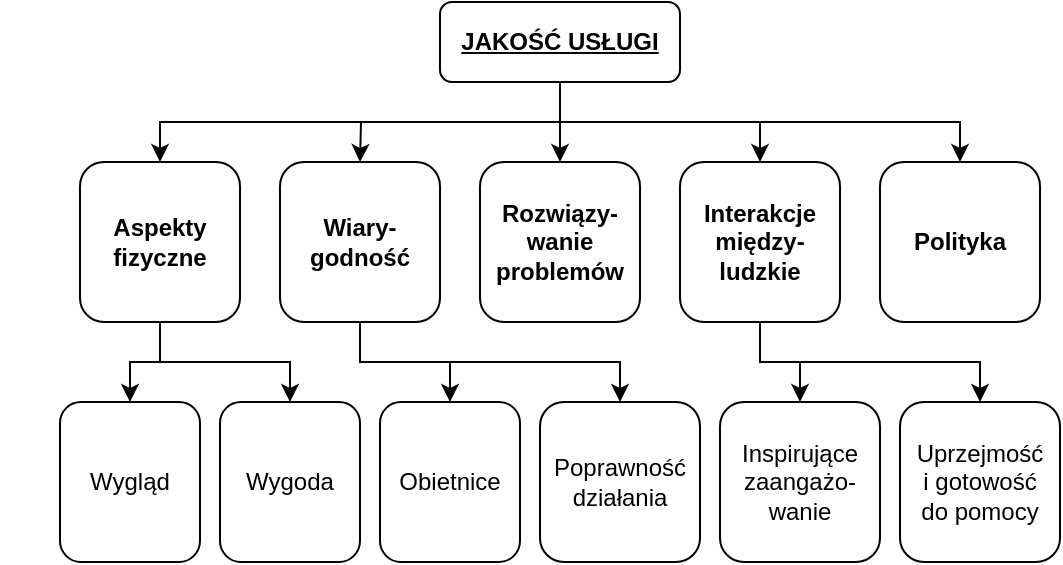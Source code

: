 <mxfile version="24.0.4" type="device">
  <diagram name="Strona-1" id="Sjl_9fCkeCsYZoZEE_z2">
    <mxGraphModel dx="1138" dy="711" grid="1" gridSize="10" guides="1" tooltips="1" connect="1" arrows="1" fold="1" page="1" pageScale="1" pageWidth="827" pageHeight="1169" math="0" shadow="0">
      <root>
        <mxCell id="0" />
        <mxCell id="1" parent="0" />
        <mxCell id="jl-1hNPgUvuF58t2oEqW-11" value="" style="edgeStyle=orthogonalEdgeStyle;rounded=0;orthogonalLoop=1;jettySize=auto;html=1;" edge="1" parent="1" source="jl-1hNPgUvuF58t2oEqW-1" target="jl-1hNPgUvuF58t2oEqW-5">
          <mxGeometry relative="1" as="geometry" />
        </mxCell>
        <mxCell id="jl-1hNPgUvuF58t2oEqW-12" style="edgeStyle=orthogonalEdgeStyle;rounded=0;orthogonalLoop=1;jettySize=auto;html=1;exitX=0.5;exitY=1;exitDx=0;exitDy=0;" edge="1" parent="1" source="jl-1hNPgUvuF58t2oEqW-1">
          <mxGeometry relative="1" as="geometry">
            <mxPoint x="280" y="200" as="targetPoint" />
          </mxGeometry>
        </mxCell>
        <mxCell id="jl-1hNPgUvuF58t2oEqW-13" style="edgeStyle=orthogonalEdgeStyle;rounded=0;orthogonalLoop=1;jettySize=auto;html=1;exitX=0.5;exitY=1;exitDx=0;exitDy=0;entryX=0.5;entryY=0;entryDx=0;entryDy=0;" edge="1" parent="1" source="jl-1hNPgUvuF58t2oEqW-1" target="jl-1hNPgUvuF58t2oEqW-2">
          <mxGeometry relative="1" as="geometry" />
        </mxCell>
        <mxCell id="jl-1hNPgUvuF58t2oEqW-14" style="edgeStyle=orthogonalEdgeStyle;rounded=0;orthogonalLoop=1;jettySize=auto;html=1;exitX=0.5;exitY=1;exitDx=0;exitDy=0;" edge="1" parent="1" source="jl-1hNPgUvuF58t2oEqW-1" target="jl-1hNPgUvuF58t2oEqW-6">
          <mxGeometry relative="1" as="geometry" />
        </mxCell>
        <mxCell id="jl-1hNPgUvuF58t2oEqW-15" style="edgeStyle=orthogonalEdgeStyle;rounded=0;orthogonalLoop=1;jettySize=auto;html=1;exitX=0.5;exitY=1;exitDx=0;exitDy=0;" edge="1" parent="1" source="jl-1hNPgUvuF58t2oEqW-1" target="jl-1hNPgUvuF58t2oEqW-8">
          <mxGeometry relative="1" as="geometry" />
        </mxCell>
        <mxCell id="jl-1hNPgUvuF58t2oEqW-1" value="&lt;u&gt;&lt;b&gt;JAKOŚĆ USŁUGI&lt;/b&gt;&lt;/u&gt;" style="rounded=1;whiteSpace=wrap;html=1;" vertex="1" parent="1">
          <mxGeometry x="320" y="120" width="120" height="40" as="geometry" />
        </mxCell>
        <mxCell id="jl-1hNPgUvuF58t2oEqW-9" value="" style="group" vertex="1" connectable="0" parent="1">
          <mxGeometry x="140" y="200" width="480" height="80" as="geometry" />
        </mxCell>
        <mxCell id="jl-1hNPgUvuF58t2oEqW-2" value="&lt;b style=&quot;&quot;&gt;Aspekty fizyczne&lt;/b&gt;" style="rounded=1;whiteSpace=wrap;html=1;" vertex="1" parent="jl-1hNPgUvuF58t2oEqW-9">
          <mxGeometry width="80" height="80" as="geometry" />
        </mxCell>
        <mxCell id="jl-1hNPgUvuF58t2oEqW-4" value="&lt;b style=&quot;&quot;&gt;Wiary-godność&lt;/b&gt;" style="rounded=1;whiteSpace=wrap;html=1;" vertex="1" parent="jl-1hNPgUvuF58t2oEqW-9">
          <mxGeometry x="100" width="80" height="80" as="geometry" />
        </mxCell>
        <mxCell id="jl-1hNPgUvuF58t2oEqW-5" value="&lt;b&gt;Rozwiązy-wanie problemów&lt;/b&gt;" style="rounded=1;whiteSpace=wrap;html=1;" vertex="1" parent="jl-1hNPgUvuF58t2oEqW-9">
          <mxGeometry x="200" width="80" height="80" as="geometry" />
        </mxCell>
        <mxCell id="jl-1hNPgUvuF58t2oEqW-6" value="&lt;b&gt;Interakcje&lt;br&gt;między-ludzkie&lt;/b&gt;" style="rounded=1;whiteSpace=wrap;html=1;" vertex="1" parent="jl-1hNPgUvuF58t2oEqW-9">
          <mxGeometry x="300" width="80" height="80" as="geometry" />
        </mxCell>
        <mxCell id="jl-1hNPgUvuF58t2oEqW-8" value="&lt;b style=&quot;&quot;&gt;Polityka&lt;/b&gt;" style="rounded=1;whiteSpace=wrap;html=1;" vertex="1" parent="jl-1hNPgUvuF58t2oEqW-9">
          <mxGeometry x="400" width="80" height="80" as="geometry" />
        </mxCell>
        <mxCell id="jl-1hNPgUvuF58t2oEqW-22" value="" style="group" vertex="1" connectable="0" parent="1">
          <mxGeometry x="100" y="320" width="530" height="80" as="geometry" />
        </mxCell>
        <mxCell id="jl-1hNPgUvuF58t2oEqW-16" value="Wygląd" style="rounded=1;whiteSpace=wrap;html=1;" vertex="1" parent="jl-1hNPgUvuF58t2oEqW-22">
          <mxGeometry x="30" width="70" height="80" as="geometry" />
        </mxCell>
        <mxCell id="jl-1hNPgUvuF58t2oEqW-17" value="Wygoda" style="rounded=1;whiteSpace=wrap;html=1;" vertex="1" parent="jl-1hNPgUvuF58t2oEqW-22">
          <mxGeometry x="110" width="70" height="80" as="geometry" />
        </mxCell>
        <mxCell id="jl-1hNPgUvuF58t2oEqW-18" value="Obietnice" style="rounded=1;whiteSpace=wrap;html=1;" vertex="1" parent="jl-1hNPgUvuF58t2oEqW-22">
          <mxGeometry x="190" width="70" height="80" as="geometry" />
        </mxCell>
        <mxCell id="jl-1hNPgUvuF58t2oEqW-19" value="Poprawność działania" style="rounded=1;whiteSpace=wrap;html=1;" vertex="1" parent="jl-1hNPgUvuF58t2oEqW-22">
          <mxGeometry x="270" width="80" height="80" as="geometry" />
        </mxCell>
        <mxCell id="jl-1hNPgUvuF58t2oEqW-20" value="Inspirujące zaangażo-wanie" style="rounded=1;whiteSpace=wrap;html=1;" vertex="1" parent="jl-1hNPgUvuF58t2oEqW-22">
          <mxGeometry x="360" width="80" height="80" as="geometry" />
        </mxCell>
        <mxCell id="jl-1hNPgUvuF58t2oEqW-21" value="Uprzejmość &lt;br&gt;i gotowość &lt;br&gt;do pomocy" style="rounded=1;whiteSpace=wrap;html=1;" vertex="1" parent="jl-1hNPgUvuF58t2oEqW-22">
          <mxGeometry x="450" width="80" height="80" as="geometry" />
        </mxCell>
        <mxCell id="jl-1hNPgUvuF58t2oEqW-23" style="edgeStyle=orthogonalEdgeStyle;rounded=0;orthogonalLoop=1;jettySize=auto;html=1;exitX=0.5;exitY=1;exitDx=0;exitDy=0;entryX=0.5;entryY=0;entryDx=0;entryDy=0;" edge="1" parent="1" source="jl-1hNPgUvuF58t2oEqW-2" target="jl-1hNPgUvuF58t2oEqW-16">
          <mxGeometry relative="1" as="geometry" />
        </mxCell>
        <mxCell id="jl-1hNPgUvuF58t2oEqW-24" style="edgeStyle=orthogonalEdgeStyle;rounded=0;orthogonalLoop=1;jettySize=auto;html=1;exitX=0.5;exitY=1;exitDx=0;exitDy=0;entryX=0.5;entryY=0;entryDx=0;entryDy=0;" edge="1" parent="1" source="jl-1hNPgUvuF58t2oEqW-2" target="jl-1hNPgUvuF58t2oEqW-17">
          <mxGeometry relative="1" as="geometry" />
        </mxCell>
        <mxCell id="jl-1hNPgUvuF58t2oEqW-25" style="edgeStyle=orthogonalEdgeStyle;rounded=0;orthogonalLoop=1;jettySize=auto;html=1;exitX=0.5;exitY=1;exitDx=0;exitDy=0;entryX=0.5;entryY=0;entryDx=0;entryDy=0;" edge="1" parent="1" source="jl-1hNPgUvuF58t2oEqW-4" target="jl-1hNPgUvuF58t2oEqW-18">
          <mxGeometry relative="1" as="geometry" />
        </mxCell>
        <mxCell id="jl-1hNPgUvuF58t2oEqW-26" style="edgeStyle=orthogonalEdgeStyle;rounded=0;orthogonalLoop=1;jettySize=auto;html=1;exitX=0.5;exitY=1;exitDx=0;exitDy=0;entryX=0.5;entryY=0;entryDx=0;entryDy=0;" edge="1" parent="1" source="jl-1hNPgUvuF58t2oEqW-4" target="jl-1hNPgUvuF58t2oEqW-19">
          <mxGeometry relative="1" as="geometry" />
        </mxCell>
        <mxCell id="jl-1hNPgUvuF58t2oEqW-27" style="edgeStyle=orthogonalEdgeStyle;rounded=0;orthogonalLoop=1;jettySize=auto;html=1;exitX=0.5;exitY=1;exitDx=0;exitDy=0;entryX=0.5;entryY=0;entryDx=0;entryDy=0;" edge="1" parent="1" source="jl-1hNPgUvuF58t2oEqW-6" target="jl-1hNPgUvuF58t2oEqW-20">
          <mxGeometry relative="1" as="geometry" />
        </mxCell>
        <mxCell id="jl-1hNPgUvuF58t2oEqW-28" style="edgeStyle=orthogonalEdgeStyle;rounded=0;orthogonalLoop=1;jettySize=auto;html=1;exitX=0.5;exitY=1;exitDx=0;exitDy=0;entryX=0.5;entryY=0;entryDx=0;entryDy=0;" edge="1" parent="1" source="jl-1hNPgUvuF58t2oEqW-6" target="jl-1hNPgUvuF58t2oEqW-21">
          <mxGeometry relative="1" as="geometry" />
        </mxCell>
      </root>
    </mxGraphModel>
  </diagram>
</mxfile>
